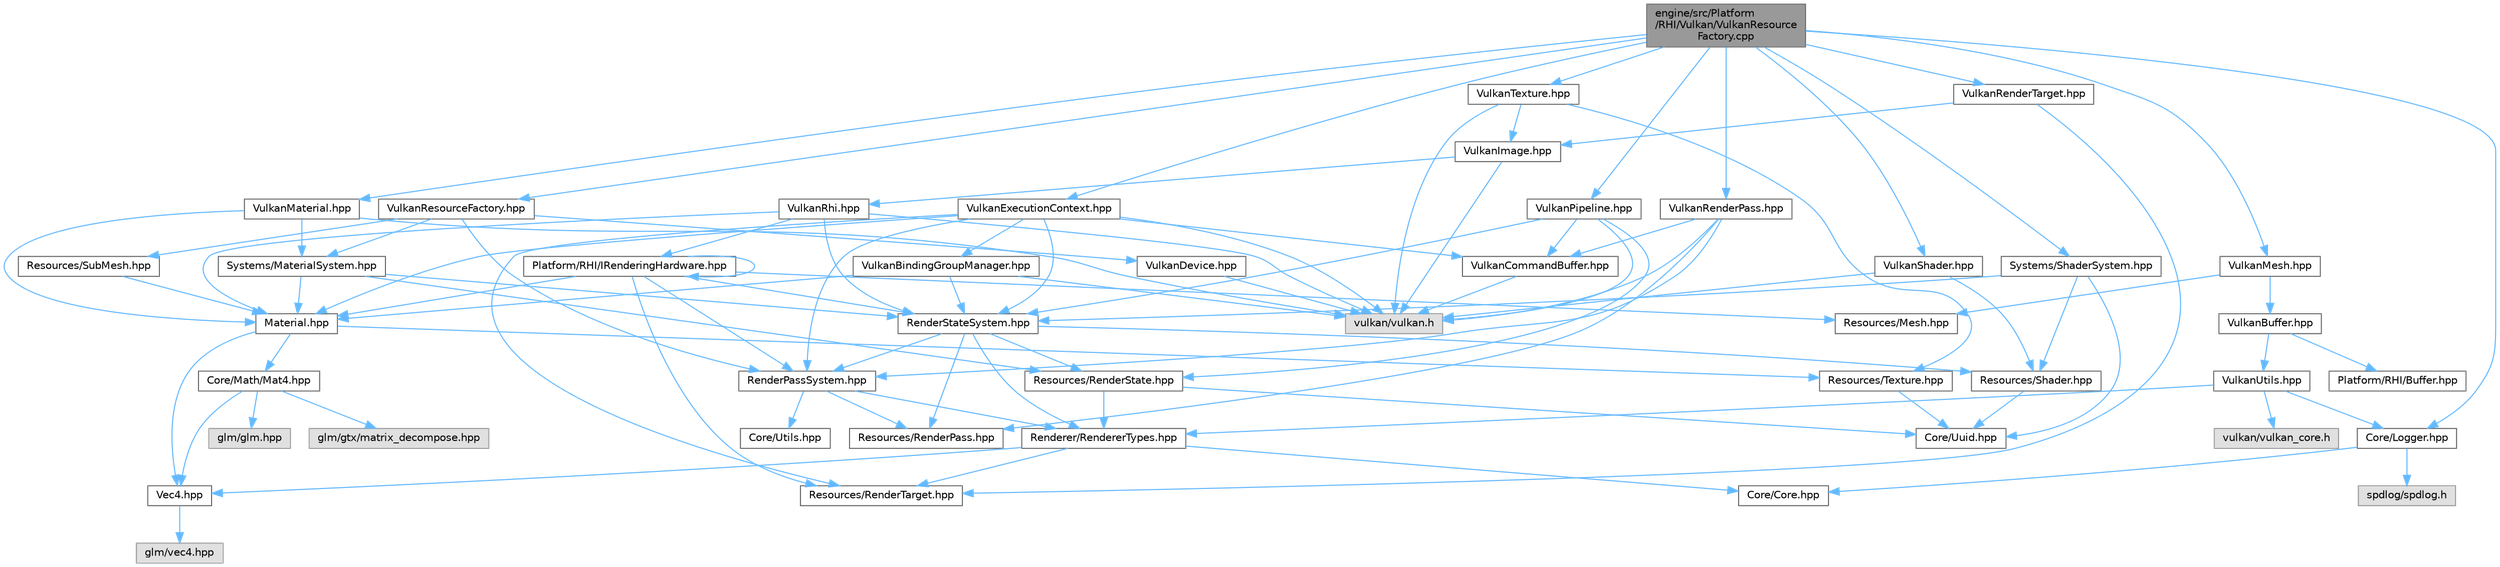 digraph "engine/src/Platform/RHI/Vulkan/VulkanResourceFactory.cpp"
{
 // LATEX_PDF_SIZE
  bgcolor="transparent";
  edge [fontname=Helvetica,fontsize=10,labelfontname=Helvetica,labelfontsize=10];
  node [fontname=Helvetica,fontsize=10,shape=box,height=0.2,width=0.4];
  Node1 [id="Node000001",label="engine/src/Platform\l/RHI/Vulkan/VulkanResource\lFactory.cpp",height=0.2,width=0.4,color="gray40", fillcolor="grey60", style="filled", fontcolor="black",tooltip=" "];
  Node1 -> Node2 [id="edge1_Node000001_Node000002",color="steelblue1",style="solid",tooltip=" "];
  Node2 [id="Node000002",label="VulkanResourceFactory.hpp",height=0.2,width=0.4,color="grey40", fillcolor="white", style="filled",URL="$_vulkan_resource_factory_8hpp.html",tooltip=" "];
  Node2 -> Node3 [id="edge2_Node000002_Node000003",color="steelblue1",style="solid",tooltip=" "];
  Node3 [id="Node000003",label="VulkanDevice.hpp",height=0.2,width=0.4,color="grey40", fillcolor="white", style="filled",URL="$_vulkan_device_8hpp.html",tooltip=" "];
  Node3 -> Node4 [id="edge3_Node000003_Node000004",color="steelblue1",style="solid",tooltip=" "];
  Node4 [id="Node000004",label="vulkan/vulkan.h",height=0.2,width=0.4,color="grey60", fillcolor="#E0E0E0", style="filled",tooltip=" "];
  Node2 -> Node5 [id="edge4_Node000002_Node000005",color="steelblue1",style="solid",tooltip=" "];
  Node5 [id="Node000005",label="Resources/SubMesh.hpp",height=0.2,width=0.4,color="grey40", fillcolor="white", style="filled",URL="$_sub_mesh_8hpp.html",tooltip=" "];
  Node5 -> Node6 [id="edge5_Node000005_Node000006",color="steelblue1",style="solid",tooltip=" "];
  Node6 [id="Node000006",label="Material.hpp",height=0.2,width=0.4,color="grey40", fillcolor="white", style="filled",URL="$_material_8hpp.html",tooltip=" "];
  Node6 -> Node7 [id="edge6_Node000006_Node000007",color="steelblue1",style="solid",tooltip=" "];
  Node7 [id="Node000007",label="Core/Math/Mat4.hpp",height=0.2,width=0.4,color="grey40", fillcolor="white", style="filled",URL="$_mat4_8hpp.html",tooltip=" "];
  Node7 -> Node8 [id="edge7_Node000007_Node000008",color="steelblue1",style="solid",tooltip=" "];
  Node8 [id="Node000008",label="Vec4.hpp",height=0.2,width=0.4,color="grey40", fillcolor="white", style="filled",URL="$_vec4_8hpp.html",tooltip=" "];
  Node8 -> Node9 [id="edge8_Node000008_Node000009",color="steelblue1",style="solid",tooltip=" "];
  Node9 [id="Node000009",label="glm/vec4.hpp",height=0.2,width=0.4,color="grey60", fillcolor="#E0E0E0", style="filled",tooltip=" "];
  Node7 -> Node10 [id="edge9_Node000007_Node000010",color="steelblue1",style="solid",tooltip=" "];
  Node10 [id="Node000010",label="glm/glm.hpp",height=0.2,width=0.4,color="grey60", fillcolor="#E0E0E0", style="filled",tooltip=" "];
  Node7 -> Node11 [id="edge10_Node000007_Node000011",color="steelblue1",style="solid",tooltip=" "];
  Node11 [id="Node000011",label="glm/gtx/matrix_decompose.hpp",height=0.2,width=0.4,color="grey60", fillcolor="#E0E0E0", style="filled",tooltip=" "];
  Node6 -> Node8 [id="edge11_Node000006_Node000008",color="steelblue1",style="solid",tooltip=" "];
  Node6 -> Node12 [id="edge12_Node000006_Node000012",color="steelblue1",style="solid",tooltip=" "];
  Node12 [id="Node000012",label="Resources/Texture.hpp",height=0.2,width=0.4,color="grey40", fillcolor="white", style="filled",URL="$_texture_8hpp.html",tooltip=" "];
  Node12 -> Node13 [id="edge13_Node000012_Node000013",color="steelblue1",style="solid",tooltip=" "];
  Node13 [id="Node000013",label="Core/Uuid.hpp",height=0.2,width=0.4,color="grey40", fillcolor="white", style="filled",URL="$_uuid_8hpp.html",tooltip=" "];
  Node2 -> Node14 [id="edge14_Node000002_Node000014",color="steelblue1",style="solid",tooltip=" "];
  Node14 [id="Node000014",label="Systems/MaterialSystem.hpp",height=0.2,width=0.4,color="grey40", fillcolor="white", style="filled",URL="$_material_system_8hpp.html",tooltip=" "];
  Node14 -> Node15 [id="edge15_Node000014_Node000015",color="steelblue1",style="solid",tooltip=" "];
  Node15 [id="Node000015",label="RenderStateSystem.hpp",height=0.2,width=0.4,color="grey40", fillcolor="white", style="filled",URL="$_render_state_system_8hpp.html",tooltip=" "];
  Node15 -> Node16 [id="edge16_Node000015_Node000016",color="steelblue1",style="solid",tooltip=" "];
  Node16 [id="Node000016",label="RenderPassSystem.hpp",height=0.2,width=0.4,color="grey40", fillcolor="white", style="filled",URL="$_render_pass_system_8hpp.html",tooltip=" "];
  Node16 -> Node17 [id="edge17_Node000016_Node000017",color="steelblue1",style="solid",tooltip=" "];
  Node17 [id="Node000017",label="Core/Utils.hpp",height=0.2,width=0.4,color="grey40", fillcolor="white", style="filled",URL="$_utils_8hpp.html",tooltip=" "];
  Node16 -> Node18 [id="edge18_Node000016_Node000018",color="steelblue1",style="solid",tooltip=" "];
  Node18 [id="Node000018",label="Renderer/RendererTypes.hpp",height=0.2,width=0.4,color="grey40", fillcolor="white", style="filled",URL="$_renderer_types_8hpp.html",tooltip=" "];
  Node18 -> Node19 [id="edge19_Node000018_Node000019",color="steelblue1",style="solid",tooltip=" "];
  Node19 [id="Node000019",label="Core/Core.hpp",height=0.2,width=0.4,color="grey40", fillcolor="white", style="filled",URL="$_core_8hpp.html",tooltip=" "];
  Node18 -> Node8 [id="edge20_Node000018_Node000008",color="steelblue1",style="solid",tooltip=" "];
  Node18 -> Node20 [id="edge21_Node000018_Node000020",color="steelblue1",style="solid",tooltip=" "];
  Node20 [id="Node000020",label="Resources/RenderTarget.hpp",height=0.2,width=0.4,color="grey40", fillcolor="white", style="filled",URL="$_render_target_8hpp.html",tooltip=" "];
  Node16 -> Node21 [id="edge22_Node000016_Node000021",color="steelblue1",style="solid",tooltip=" "];
  Node21 [id="Node000021",label="Resources/RenderPass.hpp",height=0.2,width=0.4,color="grey40", fillcolor="white", style="filled",URL="$_render_pass_8hpp.html",tooltip=" "];
  Node15 -> Node18 [id="edge23_Node000015_Node000018",color="steelblue1",style="solid",tooltip=" "];
  Node15 -> Node21 [id="edge24_Node000015_Node000021",color="steelblue1",style="solid",tooltip=" "];
  Node15 -> Node22 [id="edge25_Node000015_Node000022",color="steelblue1",style="solid",tooltip=" "];
  Node22 [id="Node000022",label="Resources/RenderState.hpp",height=0.2,width=0.4,color="grey40", fillcolor="white", style="filled",URL="$_render_state_8hpp.html",tooltip=" "];
  Node22 -> Node13 [id="edge26_Node000022_Node000013",color="steelblue1",style="solid",tooltip=" "];
  Node22 -> Node18 [id="edge27_Node000022_Node000018",color="steelblue1",style="solid",tooltip=" "];
  Node15 -> Node23 [id="edge28_Node000015_Node000023",color="steelblue1",style="solid",tooltip=" "];
  Node23 [id="Node000023",label="Resources/Shader.hpp",height=0.2,width=0.4,color="grey40", fillcolor="white", style="filled",URL="$_shader_8hpp.html",tooltip=" "];
  Node23 -> Node13 [id="edge29_Node000023_Node000013",color="steelblue1",style="solid",tooltip=" "];
  Node14 -> Node6 [id="edge30_Node000014_Node000006",color="steelblue1",style="solid",tooltip=" "];
  Node14 -> Node22 [id="edge31_Node000014_Node000022",color="steelblue1",style="solid",tooltip=" "];
  Node2 -> Node16 [id="edge32_Node000002_Node000016",color="steelblue1",style="solid",tooltip=" "];
  Node1 -> Node24 [id="edge33_Node000001_Node000024",color="steelblue1",style="solid",tooltip=" "];
  Node24 [id="Node000024",label="Core/Logger.hpp",height=0.2,width=0.4,color="grey40", fillcolor="white", style="filled",URL="$_logger_8hpp.html",tooltip=" "];
  Node24 -> Node25 [id="edge34_Node000024_Node000025",color="steelblue1",style="solid",tooltip=" "];
  Node25 [id="Node000025",label="spdlog/spdlog.h",height=0.2,width=0.4,color="grey60", fillcolor="#E0E0E0", style="filled",tooltip=" "];
  Node24 -> Node19 [id="edge35_Node000024_Node000019",color="steelblue1",style="solid",tooltip=" "];
  Node1 -> Node26 [id="edge36_Node000001_Node000026",color="steelblue1",style="solid",tooltip=" "];
  Node26 [id="Node000026",label="Systems/ShaderSystem.hpp",height=0.2,width=0.4,color="grey40", fillcolor="white", style="filled",URL="$_shader_system_8hpp.html",tooltip=" "];
  Node26 -> Node15 [id="edge37_Node000026_Node000015",color="steelblue1",style="solid",tooltip=" "];
  Node26 -> Node13 [id="edge38_Node000026_Node000013",color="steelblue1",style="solid",tooltip=" "];
  Node26 -> Node23 [id="edge39_Node000026_Node000023",color="steelblue1",style="solid",tooltip=" "];
  Node1 -> Node27 [id="edge40_Node000001_Node000027",color="steelblue1",style="solid",tooltip=" "];
  Node27 [id="Node000027",label="VulkanExecutionContext.hpp",height=0.2,width=0.4,color="grey40", fillcolor="white", style="filled",URL="$_vulkan_execution_context_8hpp.html",tooltip=" "];
  Node27 -> Node4 [id="edge41_Node000027_Node000004",color="steelblue1",style="solid",tooltip=" "];
  Node27 -> Node28 [id="edge42_Node000027_Node000028",color="steelblue1",style="solid",tooltip=" "];
  Node28 [id="Node000028",label="VulkanBindingGroupManager.hpp",height=0.2,width=0.4,color="grey40", fillcolor="white", style="filled",URL="$_vulkan_binding_group_manager_8hpp.html",tooltip=" "];
  Node28 -> Node4 [id="edge43_Node000028_Node000004",color="steelblue1",style="solid",tooltip=" "];
  Node28 -> Node6 [id="edge44_Node000028_Node000006",color="steelblue1",style="solid",tooltip=" "];
  Node28 -> Node15 [id="edge45_Node000028_Node000015",color="steelblue1",style="solid",tooltip=" "];
  Node27 -> Node29 [id="edge46_Node000027_Node000029",color="steelblue1",style="solid",tooltip=" "];
  Node29 [id="Node000029",label="VulkanCommandBuffer.hpp",height=0.2,width=0.4,color="grey40", fillcolor="white", style="filled",URL="$_vulkan_command_buffer_8hpp.html",tooltip=" "];
  Node29 -> Node4 [id="edge47_Node000029_Node000004",color="steelblue1",style="solid",tooltip=" "];
  Node27 -> Node6 [id="edge48_Node000027_Node000006",color="steelblue1",style="solid",tooltip=" "];
  Node27 -> Node20 [id="edge49_Node000027_Node000020",color="steelblue1",style="solid",tooltip=" "];
  Node27 -> Node16 [id="edge50_Node000027_Node000016",color="steelblue1",style="solid",tooltip=" "];
  Node27 -> Node15 [id="edge51_Node000027_Node000015",color="steelblue1",style="solid",tooltip=" "];
  Node1 -> Node30 [id="edge52_Node000001_Node000030",color="steelblue1",style="solid",tooltip=" "];
  Node30 [id="Node000030",label="VulkanMaterial.hpp",height=0.2,width=0.4,color="grey40", fillcolor="white", style="filled",URL="$_vulkan_material_8hpp.html",tooltip=" "];
  Node30 -> Node6 [id="edge53_Node000030_Node000006",color="steelblue1",style="solid",tooltip=" "];
  Node30 -> Node4 [id="edge54_Node000030_Node000004",color="steelblue1",style="solid",tooltip=" "];
  Node30 -> Node14 [id="edge55_Node000030_Node000014",color="steelblue1",style="solid",tooltip=" "];
  Node1 -> Node31 [id="edge56_Node000001_Node000031",color="steelblue1",style="solid",tooltip=" "];
  Node31 [id="Node000031",label="VulkanMesh.hpp",height=0.2,width=0.4,color="grey40", fillcolor="white", style="filled",URL="$_vulkan_mesh_8hpp.html",tooltip=" "];
  Node31 -> Node32 [id="edge57_Node000031_Node000032",color="steelblue1",style="solid",tooltip=" "];
  Node32 [id="Node000032",label="Resources/Mesh.hpp",height=0.2,width=0.4,color="grey40", fillcolor="white", style="filled",URL="$_mesh_8hpp.html",tooltip=" "];
  Node31 -> Node33 [id="edge58_Node000031_Node000033",color="steelblue1",style="solid",tooltip=" "];
  Node33 [id="Node000033",label="VulkanBuffer.hpp",height=0.2,width=0.4,color="grey40", fillcolor="white", style="filled",URL="$_vulkan_buffer_8hpp.html",tooltip=" "];
  Node33 -> Node34 [id="edge59_Node000033_Node000034",color="steelblue1",style="solid",tooltip=" "];
  Node34 [id="Node000034",label="Platform/RHI/Buffer.hpp",height=0.2,width=0.4,color="grey40", fillcolor="white", style="filled",URL="$_buffer_8hpp.html",tooltip=" "];
  Node33 -> Node35 [id="edge60_Node000033_Node000035",color="steelblue1",style="solid",tooltip=" "];
  Node35 [id="Node000035",label="VulkanUtils.hpp",height=0.2,width=0.4,color="grey40", fillcolor="white", style="filled",URL="$_vulkan_utils_8hpp.html",tooltip=" "];
  Node35 -> Node36 [id="edge61_Node000035_Node000036",color="steelblue1",style="solid",tooltip=" "];
  Node36 [id="Node000036",label="vulkan/vulkan_core.h",height=0.2,width=0.4,color="grey60", fillcolor="#E0E0E0", style="filled",tooltip=" "];
  Node35 -> Node24 [id="edge62_Node000035_Node000024",color="steelblue1",style="solid",tooltip=" "];
  Node35 -> Node18 [id="edge63_Node000035_Node000018",color="steelblue1",style="solid",tooltip=" "];
  Node1 -> Node37 [id="edge64_Node000001_Node000037",color="steelblue1",style="solid",tooltip=" "];
  Node37 [id="Node000037",label="VulkanPipeline.hpp",height=0.2,width=0.4,color="grey40", fillcolor="white", style="filled",URL="$_vulkan_pipeline_8hpp.html",tooltip=" "];
  Node37 -> Node4 [id="edge65_Node000037_Node000004",color="steelblue1",style="solid",tooltip=" "];
  Node37 -> Node22 [id="edge66_Node000037_Node000022",color="steelblue1",style="solid",tooltip=" "];
  Node37 -> Node15 [id="edge67_Node000037_Node000015",color="steelblue1",style="solid",tooltip=" "];
  Node37 -> Node29 [id="edge68_Node000037_Node000029",color="steelblue1",style="solid",tooltip=" "];
  Node1 -> Node38 [id="edge69_Node000001_Node000038",color="steelblue1",style="solid",tooltip=" "];
  Node38 [id="Node000038",label="VulkanRenderPass.hpp",height=0.2,width=0.4,color="grey40", fillcolor="white", style="filled",URL="$_vulkan_render_pass_8hpp.html",tooltip=" "];
  Node38 -> Node4 [id="edge70_Node000038_Node000004",color="steelblue1",style="solid",tooltip=" "];
  Node38 -> Node21 [id="edge71_Node000038_Node000021",color="steelblue1",style="solid",tooltip=" "];
  Node38 -> Node29 [id="edge72_Node000038_Node000029",color="steelblue1",style="solid",tooltip=" "];
  Node38 -> Node16 [id="edge73_Node000038_Node000016",color="steelblue1",style="solid",tooltip=" "];
  Node1 -> Node39 [id="edge74_Node000001_Node000039",color="steelblue1",style="solid",tooltip=" "];
  Node39 [id="Node000039",label="VulkanRenderTarget.hpp",height=0.2,width=0.4,color="grey40", fillcolor="white", style="filled",URL="$_vulkan_render_target_8hpp.html",tooltip=" "];
  Node39 -> Node40 [id="edge75_Node000039_Node000040",color="steelblue1",style="solid",tooltip=" "];
  Node40 [id="Node000040",label="VulkanImage.hpp",height=0.2,width=0.4,color="grey40", fillcolor="white", style="filled",URL="$_vulkan_image_8hpp.html",tooltip=" "];
  Node40 -> Node4 [id="edge76_Node000040_Node000004",color="steelblue1",style="solid",tooltip=" "];
  Node40 -> Node41 [id="edge77_Node000040_Node000041",color="steelblue1",style="solid",tooltip=" "];
  Node41 [id="Node000041",label="VulkanRhi.hpp",height=0.2,width=0.4,color="grey40", fillcolor="white", style="filled",URL="$_vulkan_rhi_8hpp.html",tooltip=" "];
  Node41 -> Node4 [id="edge78_Node000041_Node000004",color="steelblue1",style="solid",tooltip=" "];
  Node41 -> Node42 [id="edge79_Node000041_Node000042",color="steelblue1",style="solid",tooltip=" "];
  Node42 [id="Node000042",label="Platform/RHI/IRenderingHardware.hpp",height=0.2,width=0.4,color="grey40", fillcolor="white", style="filled",URL="$_i_rendering_hardware_8hpp.html",tooltip=" "];
  Node42 -> Node42 [id="edge80_Node000042_Node000042",color="steelblue1",style="solid",tooltip=" "];
  Node42 -> Node6 [id="edge81_Node000042_Node000006",color="steelblue1",style="solid",tooltip=" "];
  Node42 -> Node32 [id="edge82_Node000042_Node000032",color="steelblue1",style="solid",tooltip=" "];
  Node42 -> Node20 [id="edge83_Node000042_Node000020",color="steelblue1",style="solid",tooltip=" "];
  Node42 -> Node16 [id="edge84_Node000042_Node000016",color="steelblue1",style="solid",tooltip=" "];
  Node42 -> Node15 [id="edge85_Node000042_Node000015",color="steelblue1",style="solid",tooltip=" "];
  Node41 -> Node6 [id="edge86_Node000041_Node000006",color="steelblue1",style="solid",tooltip=" "];
  Node41 -> Node15 [id="edge87_Node000041_Node000015",color="steelblue1",style="solid",tooltip=" "];
  Node39 -> Node20 [id="edge88_Node000039_Node000020",color="steelblue1",style="solid",tooltip=" "];
  Node1 -> Node43 [id="edge89_Node000001_Node000043",color="steelblue1",style="solid",tooltip=" "];
  Node43 [id="Node000043",label="VulkanShader.hpp",height=0.2,width=0.4,color="grey40", fillcolor="white", style="filled",URL="$_vulkan_shader_8hpp.html",tooltip=" "];
  Node43 -> Node23 [id="edge90_Node000043_Node000023",color="steelblue1",style="solid",tooltip=" "];
  Node43 -> Node4 [id="edge91_Node000043_Node000004",color="steelblue1",style="solid",tooltip=" "];
  Node1 -> Node44 [id="edge92_Node000001_Node000044",color="steelblue1",style="solid",tooltip=" "];
  Node44 [id="Node000044",label="VulkanTexture.hpp",height=0.2,width=0.4,color="grey40", fillcolor="white", style="filled",URL="$_vulkan_texture_8hpp.html",tooltip=" "];
  Node44 -> Node12 [id="edge93_Node000044_Node000012",color="steelblue1",style="solid",tooltip=" "];
  Node44 -> Node40 [id="edge94_Node000044_Node000040",color="steelblue1",style="solid",tooltip=" "];
  Node44 -> Node4 [id="edge95_Node000044_Node000004",color="steelblue1",style="solid",tooltip=" "];
}

